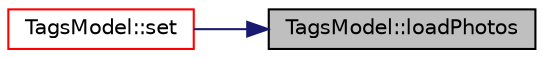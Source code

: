 digraph "TagsModel::loadPhotos"
{
 // LATEX_PDF_SIZE
  edge [fontname="Helvetica",fontsize="10",labelfontname="Helvetica",labelfontsize="10"];
  node [fontname="Helvetica",fontsize="10",shape=record];
  rankdir="RL";
  Node1 [label="TagsModel::loadPhotos",height=0.2,width=0.4,color="black", fillcolor="grey75", style="filled", fontcolor="black",tooltip=" "];
  Node1 -> Node2 [dir="back",color="midnightblue",fontsize="10",style="solid",fontname="Helvetica"];
  Node2 [label="TagsModel::set",height=0.2,width=0.4,color="red", fillcolor="white", style="filled",URL="$class_tags_model.html#a6579f36a9cfd866fe392d926abfa0519",tooltip=" "];
}
